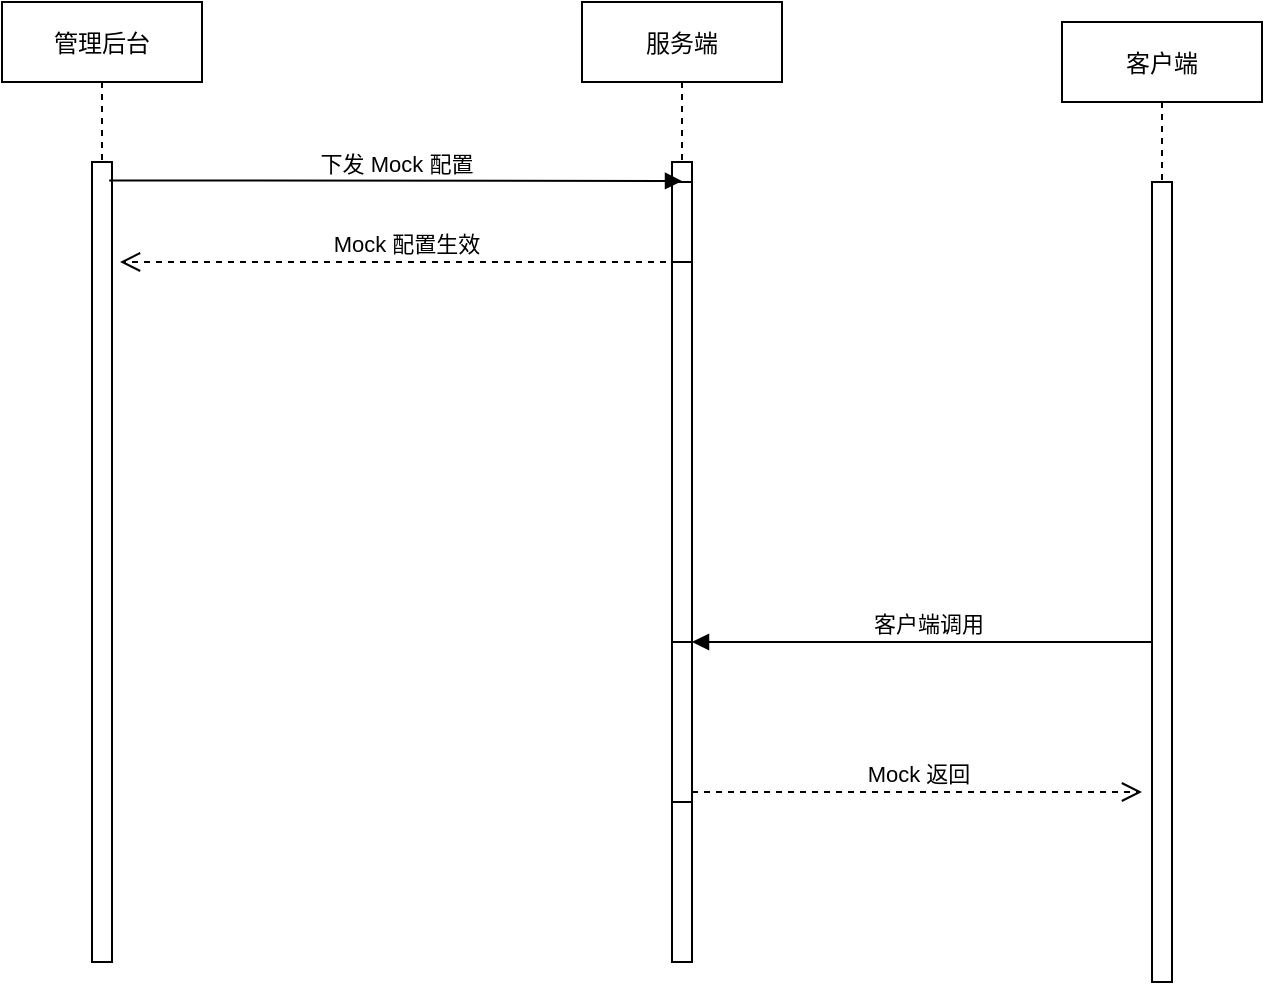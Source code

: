 <mxfile version="21.6.9" type="github">
  <diagram name="第 1 页" id="1ah4ggXwa2gzJ-edYqb1">
    <mxGraphModel dx="1562" dy="830" grid="1" gridSize="10" guides="1" tooltips="1" connect="1" arrows="1" fold="1" page="1" pageScale="1" pageWidth="827" pageHeight="1169" math="0" shadow="0">
      <root>
        <mxCell id="0" />
        <mxCell id="1" parent="0" />
        <mxCell id="IUW2LOTJQMZ6sZd0ZRnb-27" value="管理后台" style="shape=umlLifeline;perimeter=lifelinePerimeter;container=1;collapsible=0;recursiveResize=0;rounded=0;shadow=0;strokeWidth=1;" vertex="1" parent="1">
          <mxGeometry x="70" y="80" width="100" height="480" as="geometry" />
        </mxCell>
        <mxCell id="IUW2LOTJQMZ6sZd0ZRnb-28" value="" style="points=[];perimeter=orthogonalPerimeter;rounded=0;shadow=0;strokeWidth=1;" vertex="1" parent="IUW2LOTJQMZ6sZd0ZRnb-27">
          <mxGeometry x="45" y="80" width="10" height="400" as="geometry" />
        </mxCell>
        <mxCell id="IUW2LOTJQMZ6sZd0ZRnb-30" value="服务端" style="shape=umlLifeline;perimeter=lifelinePerimeter;container=1;collapsible=0;recursiveResize=0;rounded=0;shadow=0;strokeWidth=1;" vertex="1" parent="1">
          <mxGeometry x="360" y="80" width="100" height="480" as="geometry" />
        </mxCell>
        <mxCell id="IUW2LOTJQMZ6sZd0ZRnb-31" value="" style="points=[];perimeter=orthogonalPerimeter;rounded=0;shadow=0;strokeWidth=1;" vertex="1" parent="IUW2LOTJQMZ6sZd0ZRnb-30">
          <mxGeometry x="45" y="80" width="10" height="400" as="geometry" />
        </mxCell>
        <mxCell id="IUW2LOTJQMZ6sZd0ZRnb-35" value="" style="html=1;points=[];perimeter=orthogonalPerimeter;outlineConnect=0;targetShapes=umlLifeline;portConstraint=eastwest;newEdgeStyle={&quot;edgeStyle&quot;:&quot;elbowEdgeStyle&quot;,&quot;elbow&quot;:&quot;vertical&quot;,&quot;curved&quot;:0,&quot;rounded&quot;:0};" vertex="1" parent="IUW2LOTJQMZ6sZd0ZRnb-30">
          <mxGeometry x="45" y="90" width="10" height="40" as="geometry" />
        </mxCell>
        <mxCell id="IUW2LOTJQMZ6sZd0ZRnb-44" value="" style="html=1;points=[];perimeter=orthogonalPerimeter;outlineConnect=0;targetShapes=umlLifeline;portConstraint=eastwest;newEdgeStyle={&quot;edgeStyle&quot;:&quot;elbowEdgeStyle&quot;,&quot;elbow&quot;:&quot;vertical&quot;,&quot;curved&quot;:0,&quot;rounded&quot;:0};" vertex="1" parent="IUW2LOTJQMZ6sZd0ZRnb-30">
          <mxGeometry x="45" y="320" width="10" height="80" as="geometry" />
        </mxCell>
        <mxCell id="IUW2LOTJQMZ6sZd0ZRnb-45" value="客户端调用" style="html=1;verticalAlign=bottom;endArrow=block;edgeStyle=elbowEdgeStyle;elbow=vertical;curved=0;rounded=0;" edge="1" target="IUW2LOTJQMZ6sZd0ZRnb-44" parent="IUW2LOTJQMZ6sZd0ZRnb-30">
          <mxGeometry relative="1" as="geometry">
            <mxPoint x="290" y="320" as="sourcePoint" />
          </mxGeometry>
        </mxCell>
        <mxCell id="IUW2LOTJQMZ6sZd0ZRnb-46" value="Mock 返回" style="html=1;verticalAlign=bottom;endArrow=open;dashed=1;endSize=8;edgeStyle=elbowEdgeStyle;elbow=vertical;curved=0;rounded=0;" edge="1" source="IUW2LOTJQMZ6sZd0ZRnb-44" parent="IUW2LOTJQMZ6sZd0ZRnb-30">
          <mxGeometry relative="1" as="geometry">
            <mxPoint x="280" y="395" as="targetPoint" />
          </mxGeometry>
        </mxCell>
        <mxCell id="IUW2LOTJQMZ6sZd0ZRnb-32" value="客户端" style="shape=umlLifeline;perimeter=lifelinePerimeter;container=1;collapsible=0;recursiveResize=0;rounded=0;shadow=0;strokeWidth=1;" vertex="1" parent="1">
          <mxGeometry x="600" y="90" width="100" height="480" as="geometry" />
        </mxCell>
        <mxCell id="IUW2LOTJQMZ6sZd0ZRnb-33" value="" style="points=[];perimeter=orthogonalPerimeter;rounded=0;shadow=0;strokeWidth=1;" vertex="1" parent="IUW2LOTJQMZ6sZd0ZRnb-32">
          <mxGeometry x="45" y="80" width="10" height="400" as="geometry" />
        </mxCell>
        <mxCell id="IUW2LOTJQMZ6sZd0ZRnb-36" value="下发 Mock 配置" style="html=1;verticalAlign=bottom;endArrow=block;edgeStyle=elbowEdgeStyle;elbow=vertical;curved=0;rounded=0;exitX=0.86;exitY=0.023;exitDx=0;exitDy=0;exitPerimeter=0;" edge="1" target="IUW2LOTJQMZ6sZd0ZRnb-35" parent="1" source="IUW2LOTJQMZ6sZd0ZRnb-28">
          <mxGeometry x="-0.001" relative="1" as="geometry">
            <mxPoint x="130" y="170" as="sourcePoint" />
            <mxPoint as="offset" />
          </mxGeometry>
        </mxCell>
        <mxCell id="IUW2LOTJQMZ6sZd0ZRnb-37" value="Mock 配置生效" style="html=1;verticalAlign=bottom;endArrow=open;dashed=1;endSize=8;edgeStyle=elbowEdgeStyle;elbow=horizontal;curved=0;rounded=0;" edge="1" parent="1">
          <mxGeometry relative="1" as="geometry">
            <mxPoint x="129" y="210" as="targetPoint" />
            <mxPoint x="414" y="210" as="sourcePoint" />
          </mxGeometry>
        </mxCell>
      </root>
    </mxGraphModel>
  </diagram>
</mxfile>
